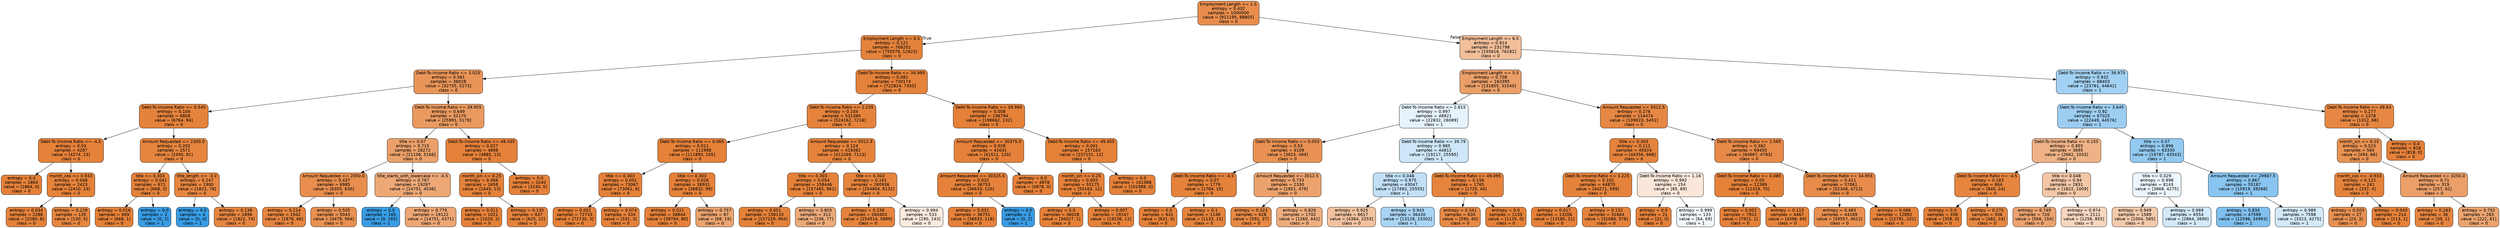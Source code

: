 digraph Tree {
node [shape=box, style="filled, rounded", color="black", fontname="helvetica"] ;
edge [fontname="helvetica"] ;
0 [label="Employment Length <= 1.5\nentropy = 0.432\nsamples = 1000000\nvalue = [911195, 88805]\nclass = 0", fillcolor="#e88d4c"] ;
1 [label="Employment Length <= 0.5\nentropy = 0.121\nsamples = 768202\nvalue = [755579, 12623]\nclass = 0", fillcolor="#e5833c"] ;
0 -> 1 [labeldistance=2.5, labelangle=45, headlabel="True"] ;
2 [label="Debt-To-Income Ratio <= 3.025\nentropy = 0.581\nsamples = 38028\nvalue = [32755, 5273]\nclass = 0", fillcolor="#e99559"] ;
1 -> 2 ;
3 [label="Debt-To-Income Ratio <= 0.545\nentropy = 0.104\nsamples = 6858\nvalue = [6764, 94]\nclass = 0", fillcolor="#e5833c"] ;
2 -> 3 ;
4 [label="Debt-To-Income Ratio <= -4.5\nentropy = 0.03\nsamples = 4287\nvalue = [4274, 13]\nclass = 0", fillcolor="#e5813a"] ;
3 -> 4 ;
5 [label="entropy = 0.0\nsamples = 1864\nvalue = [1864, 0]\nclass = 0", fillcolor="#e58139"] ;
4 -> 5 ;
6 [label="month_cos <= 0.933\nentropy = 0.048\nsamples = 2423\nvalue = [2410, 13]\nclass = 0", fillcolor="#e5823a"] ;
4 -> 6 ;
7 [label="entropy = 0.034\nsamples = 2288\nvalue = [2280, 8]\nclass = 0", fillcolor="#e5813a"] ;
6 -> 7 ;
8 [label="entropy = 0.229\nsamples = 135\nvalue = [130, 5]\nclass = 0", fillcolor="#e68641"] ;
6 -> 8 ;
9 [label="Amount Requested <= 2300.0\nentropy = 0.202\nsamples = 2571\nvalue = [2490, 81]\nclass = 0", fillcolor="#e6853f"] ;
3 -> 9 ;
10 [label="title <= 0.303\nentropy = 0.041\nsamples = 671\nvalue = [668, 3]\nclass = 0", fillcolor="#e5823a"] ;
9 -> 10 ;
11 [label="entropy = 0.016\nsamples = 669\nvalue = [668, 1]\nclass = 0", fillcolor="#e58139"] ;
10 -> 11 ;
12 [label="entropy = 0.0\nsamples = 2\nvalue = [0, 2]\nclass = 1", fillcolor="#399de5"] ;
10 -> 12 ;
13 [label="title_length <= -3.0\nentropy = 0.247\nsamples = 1900\nvalue = [1822, 78]\nclass = 0", fillcolor="#e68641"] ;
9 -> 13 ;
14 [label="entropy = 0.0\nsamples = 4\nvalue = [0, 4]\nclass = 1", fillcolor="#399de5"] ;
13 -> 14 ;
15 [label="entropy = 0.238\nsamples = 1896\nvalue = [1822, 74]\nclass = 0", fillcolor="#e68641"] ;
13 -> 15 ;
16 [label="Debt-To-Income Ratio <= 39.955\nentropy = 0.649\nsamples = 31170\nvalue = [25991, 5179]\nclass = 0", fillcolor="#ea9a60"] ;
2 -> 16 ;
17 [label="title <= 0.07\nentropy = 0.715\nsamples = 26272\nvalue = [21106, 5166]\nclass = 0", fillcolor="#eba069"] ;
16 -> 17 ;
18 [label="Amount Requested <= 2050.0\nentropy = 0.437\nsamples = 6985\nvalue = [6355, 630]\nclass = 0", fillcolor="#e88d4d"] ;
17 -> 18 ;
19 [label="entropy = 0.214\nsamples = 1942\nvalue = [1876, 66]\nclass = 0", fillcolor="#e68540"] ;
18 -> 19 ;
20 [label="entropy = 0.505\nsamples = 5043\nvalue = [4479, 564]\nclass = 0", fillcolor="#e89152"] ;
18 -> 20 ;
21 [label="title_starts_with_lowercase <= -4.5\nentropy = 0.787\nsamples = 19287\nvalue = [14751, 4536]\nclass = 0", fillcolor="#eda876"] ;
17 -> 21 ;
22 [label="entropy = 0.0\nsamples = 165\nvalue = [0, 165]\nclass = 1", fillcolor="#399de5"] ;
21 -> 22 ;
23 [label="entropy = 0.776\nsamples = 19122\nvalue = [14751, 4371]\nclass = 0", fillcolor="#eda674"] ;
21 -> 23 ;
24 [label="Debt-To-Income Ratio <= 48.435\nentropy = 0.027\nsamples = 4898\nvalue = [4885, 13]\nclass = 0", fillcolor="#e5813a"] ;
16 -> 24 ;
25 [label="month_sin <= 0.25\nentropy = 0.066\nsamples = 1658\nvalue = [1645, 13]\nclass = 0", fillcolor="#e5823b"] ;
24 -> 25 ;
26 [label="entropy = 0.011\nsamples = 1021\nvalue = [1020, 1]\nclass = 0", fillcolor="#e58139"] ;
25 -> 26 ;
27 [label="entropy = 0.135\nsamples = 637\nvalue = [625, 12]\nclass = 0", fillcolor="#e5833d"] ;
25 -> 27 ;
28 [label="entropy = 0.0\nsamples = 3240\nvalue = [3240, 0]\nclass = 0", fillcolor="#e58139"] ;
24 -> 28 ;
29 [label="Debt-To-Income Ratio <= 34.995\nentropy = 0.081\nsamples = 730174\nvalue = [722824, 7350]\nclass = 0", fillcolor="#e5823b"] ;
1 -> 29 ;
30 [label="Debt-To-Income Ratio <= 2.235\nentropy = 0.104\nsamples = 531380\nvalue = [524162, 7218]\nclass = 0", fillcolor="#e5833c"] ;
29 -> 30 ;
31 [label="Debt-To-Income Ratio <= 0.065\nentropy = 0.011\nsamples = 111998\nvalue = [111893, 105]\nclass = 0", fillcolor="#e58139"] ;
30 -> 31 ;
32 [label="title <= 0.303\nentropy = 0.001\nsamples = 73067\nvalue = [73061, 6]\nclass = 0", fillcolor="#e58139"] ;
31 -> 32 ;
33 [label="entropy = 0.001\nsamples = 72733\nvalue = [72730, 3]\nclass = 0", fillcolor="#e58139"] ;
32 -> 33 ;
34 [label="entropy = 0.074\nsamples = 334\nvalue = [331, 3]\nclass = 0", fillcolor="#e5823b"] ;
32 -> 34 ;
35 [label="title <= 0.303\nentropy = 0.026\nsamples = 38931\nvalue = [38832, 99]\nclass = 0", fillcolor="#e5813a"] ;
31 -> 35 ;
36 [label="entropy = 0.021\nsamples = 38844\nvalue = [38764, 80]\nclass = 0", fillcolor="#e58139"] ;
35 -> 36 ;
37 [label="entropy = 0.757\nsamples = 87\nvalue = [68, 19]\nclass = 0", fillcolor="#eca470"] ;
35 -> 37 ;
38 [label="Amount Requested <= 5012.5\nentropy = 0.124\nsamples = 419382\nvalue = [412269, 7113]\nclass = 0", fillcolor="#e5833c"] ;
30 -> 38 ;
39 [label="title <= 0.303\nentropy = 0.054\nsamples = 158446\nvalue = [157465, 981]\nclass = 0", fillcolor="#e5823a"] ;
38 -> 39 ;
40 [label="entropy = 0.051\nsamples = 158133\nvalue = [157229, 904]\nclass = 0", fillcolor="#e5823a"] ;
39 -> 40 ;
41 [label="entropy = 0.805\nsamples = 313\nvalue = [236, 77]\nclass = 0", fillcolor="#edaa7a"] ;
39 -> 41 ;
42 [label="title <= 0.303\nentropy = 0.161\nsamples = 260936\nvalue = [254804, 6132]\nclass = 0", fillcolor="#e6843e"] ;
38 -> 42 ;
43 [label="entropy = 0.156\nsamples = 260403\nvalue = [254514, 5889]\nclass = 0", fillcolor="#e6843e"] ;
42 -> 43 ;
44 [label="entropy = 0.994\nsamples = 533\nvalue = [290, 243]\nclass = 0", fillcolor="#fbebdf"] ;
42 -> 44 ;
45 [label="Debt-To-Income Ratio <= 39.965\nentropy = 0.008\nsamples = 198794\nvalue = [198662, 132]\nclass = 0", fillcolor="#e58139"] ;
29 -> 45 ;
46 [label="Amount Requested <= 30375.0\nentropy = 0.028\nsamples = 41631\nvalue = [41511, 120]\nclass = 0", fillcolor="#e5813a"] ;
45 -> 46 ;
47 [label="Amount Requested <= 30325.0\nentropy = 0.032\nsamples = 36753\nvalue = [36633, 120]\nclass = 0", fillcolor="#e5813a"] ;
46 -> 47 ;
48 [label="entropy = 0.031\nsamples = 36751\nvalue = [36633, 118]\nclass = 0", fillcolor="#e5813a"] ;
47 -> 48 ;
49 [label="entropy = 0.0\nsamples = 2\nvalue = [0, 2]\nclass = 1", fillcolor="#399de5"] ;
47 -> 49 ;
50 [label="entropy = 0.0\nsamples = 4878\nvalue = [4878, 0]\nclass = 0", fillcolor="#e58139"] ;
46 -> 50 ;
51 [label="Debt-To-Income Ratio <= 49.455\nentropy = 0.001\nsamples = 157163\nvalue = [157151, 12]\nclass = 0", fillcolor="#e58139"] ;
45 -> 51 ;
52 [label="month_sin <= 0.25\nentropy = 0.003\nsamples = 55175\nvalue = [55163, 12]\nclass = 0", fillcolor="#e58139"] ;
51 -> 52 ;
53 [label="entropy = 0.0\nsamples = 36028\nvalue = [36027, 1]\nclass = 0", fillcolor="#e58139"] ;
52 -> 53 ;
54 [label="entropy = 0.007\nsamples = 19147\nvalue = [19136, 11]\nclass = 0", fillcolor="#e58139"] ;
52 -> 54 ;
55 [label="entropy = 0.0\nsamples = 101988\nvalue = [101988, 0]\nclass = 0", fillcolor="#e58139"] ;
51 -> 55 ;
56 [label="Employment Length <= 6.5\nentropy = 0.914\nsamples = 231798\nvalue = [155616, 76182]\nclass = 0", fillcolor="#f2bf9a"] ;
0 -> 56 [labeldistance=2.5, labelangle=-45, headlabel="False"] ;
57 [label="Employment Length <= 5.5\nentropy = 0.708\nsamples = 163395\nvalue = [131855, 31540]\nclass = 0", fillcolor="#eb9f68"] ;
56 -> 57 ;
58 [label="Debt-To-Income Ratio <= 2.815\nentropy = 0.997\nsamples = 48921\nvalue = [22832, 26089]\nclass = 1", fillcolor="#e6f3fc"] ;
57 -> 58 ;
59 [label="Debt-To-Income Ratio <= 0.055\nentropy = 0.53\nsamples = 4109\nvalue = [3615, 494]\nclass = 0", fillcolor="#e99254"] ;
58 -> 59 ;
60 [label="Debt-To-Income Ratio <= -4.5\nentropy = 0.07\nsamples = 1779\nvalue = [1764, 15]\nclass = 0", fillcolor="#e5823b"] ;
59 -> 60 ;
61 [label="entropy = 0.0\nsamples = 631\nvalue = [631, 0]\nclass = 0", fillcolor="#e58139"] ;
60 -> 61 ;
62 [label="entropy = 0.1\nsamples = 1148\nvalue = [1133, 15]\nclass = 0", fillcolor="#e5833c"] ;
60 -> 62 ;
63 [label="Amount Requested <= 3012.5\nentropy = 0.733\nsamples = 2330\nvalue = [1851, 479]\nclass = 0", fillcolor="#eca26c"] ;
59 -> 63 ;
64 [label="entropy = 0.323\nsamples = 628\nvalue = [591, 37]\nclass = 0", fillcolor="#e78945"] ;
63 -> 64 ;
65 [label="entropy = 0.826\nsamples = 1702\nvalue = [1260, 442]\nclass = 0", fillcolor="#eead7e"] ;
63 -> 65 ;
66 [label="Debt-To-Income Ratio <= 39.79\nentropy = 0.985\nsamples = 44812\nvalue = [19217, 25595]\nclass = 1", fillcolor="#cee7f9"] ;
58 -> 66 ;
67 [label="title <= 0.048\nentropy = 0.975\nsamples = 43047\nvalue = [17492, 25555]\nclass = 1", fillcolor="#c1e0f7"] ;
66 -> 67 ;
68 [label="entropy = 0.925\nsamples = 6617\nvalue = [4364, 2253]\nclass = 0", fillcolor="#f2c29f"] ;
67 -> 68 ;
69 [label="entropy = 0.943\nsamples = 36430\nvalue = [13128, 23302]\nclass = 1", fillcolor="#a9d4f4"] ;
67 -> 69 ;
70 [label="Debt-To-Income Ratio <= 49.095\nentropy = 0.156\nsamples = 1765\nvalue = [1725, 40]\nclass = 0", fillcolor="#e6843e"] ;
66 -> 70 ;
71 [label="entropy = 0.341\nsamples = 630\nvalue = [590, 40]\nclass = 0", fillcolor="#e78a46"] ;
70 -> 71 ;
72 [label="entropy = 0.0\nsamples = 1135\nvalue = [1135, 0]\nclass = 0", fillcolor="#e58139"] ;
70 -> 72 ;
73 [label="Amount Requested <= 5012.5\nentropy = 0.276\nsamples = 114474\nvalue = [109023, 5451]\nclass = 0", fillcolor="#e68743"] ;
57 -> 73 ;
74 [label="title <= 0.303\nentropy = 0.111\nsamples = 45024\nvalue = [44356, 668]\nclass = 0", fillcolor="#e5833c"] ;
73 -> 74 ;
75 [label="Debt-To-Income Ratio <= 3.225\nentropy = 0.102\nsamples = 44870\nvalue = [44271, 599]\nclass = 0", fillcolor="#e5833c"] ;
74 -> 75 ;
76 [label="entropy = 0.017\nsamples = 13206\nvalue = [13185, 21]\nclass = 0", fillcolor="#e58139"] ;
75 -> 76 ;
77 [label="entropy = 0.132\nsamples = 31664\nvalue = [31086, 578]\nclass = 0", fillcolor="#e5833d"] ;
75 -> 77 ;
78 [label="Debt-To-Income Ratio <= 1.16\nentropy = 0.992\nsamples = 154\nvalue = [85, 69]\nclass = 0", fillcolor="#fae7da"] ;
74 -> 78 ;
79 [label="entropy = 0.0\nsamples = 21\nvalue = [21, 0]\nclass = 0", fillcolor="#e58139"] ;
78 -> 79 ;
80 [label="entropy = 0.999\nsamples = 133\nvalue = [64, 69]\nclass = 1", fillcolor="#f1f8fd"] ;
78 -> 80 ;
81 [label="Debt-To-Income Ratio <= 2.565\nentropy = 0.362\nsamples = 69450\nvalue = [64667, 4783]\nclass = 0", fillcolor="#e78a48"] ;
73 -> 81 ;
82 [label="Debt-To-Income Ratio <= 0.085\nentropy = 0.05\nsamples = 12389\nvalue = [12319, 70]\nclass = 0", fillcolor="#e5823a"] ;
81 -> 82 ;
83 [label="entropy = 0.002\nsamples = 7922\nvalue = [7921, 1]\nclass = 0", fillcolor="#e58139"] ;
82 -> 83 ;
84 [label="entropy = 0.115\nsamples = 4467\nvalue = [4398, 69]\nclass = 0", fillcolor="#e5833c"] ;
82 -> 84 ;
85 [label="Debt-To-Income Ratio <= 34.955\nentropy = 0.411\nsamples = 57061\nvalue = [52348, 4713]\nclass = 0", fillcolor="#e78c4b"] ;
81 -> 85 ;
86 [label="entropy = 0.483\nsamples = 44169\nvalue = [39557, 4612]\nclass = 0", fillcolor="#e89050"] ;
85 -> 86 ;
87 [label="entropy = 0.066\nsamples = 12892\nvalue = [12791, 101]\nclass = 0", fillcolor="#e5823b"] ;
85 -> 87 ;
88 [label="Debt-To-Income Ratio <= 39.975\nentropy = 0.932\nsamples = 68403\nvalue = [23761, 44642]\nclass = 1", fillcolor="#a2d1f3"] ;
56 -> 88 ;
89 [label="Debt-To-Income Ratio <= 3.645\nentropy = 0.92\nsamples = 67025\nvalue = [22449, 44576]\nclass = 1", fillcolor="#9dcef2"] ;
88 -> 89 ;
90 [label="Debt-To-Income Ratio <= 0.155\nentropy = 0.855\nsamples = 3695\nvalue = [2662, 1033]\nclass = 0", fillcolor="#efb286"] ;
89 -> 90 ;
91 [label="Debt-To-Income Ratio <= -4.5\nentropy = 0.183\nsamples = 864\nvalue = [840, 24]\nclass = 0", fillcolor="#e6853f"] ;
90 -> 91 ;
92 [label="entropy = 0.0\nsamples = 358\nvalue = [358, 0]\nclass = 0", fillcolor="#e58139"] ;
91 -> 92 ;
93 [label="entropy = 0.275\nsamples = 506\nvalue = [482, 24]\nclass = 0", fillcolor="#e68743"] ;
91 -> 93 ;
94 [label="title <= 0.048\nentropy = 0.94\nsamples = 2831\nvalue = [1822, 1009]\nclass = 0", fillcolor="#f3c7a7"] ;
90 -> 94 ;
95 [label="entropy = 0.749\nsamples = 720\nvalue = [566, 154]\nclass = 0", fillcolor="#eca36f"] ;
94 -> 95 ;
96 [label="entropy = 0.974\nsamples = 2111\nvalue = [1256, 855]\nclass = 0", fillcolor="#f7d7c0"] ;
94 -> 96 ;
97 [label="title <= 0.07\nentropy = 0.896\nsamples = 63330\nvalue = [19787, 43543]\nclass = 1", fillcolor="#93caf1"] ;
89 -> 97 ;
98 [label="title <= 0.029\nentropy = 0.998\nsamples = 8143\nvalue = [3868, 4275]\nclass = 1", fillcolor="#ecf6fd"] ;
97 -> 98 ;
99 [label="entropy = 0.949\nsamples = 1589\nvalue = [1004, 585]\nclass = 0", fillcolor="#f4caac"] ;
98 -> 99 ;
100 [label="entropy = 0.989\nsamples = 6554\nvalue = [2864, 3690]\nclass = 1", fillcolor="#d3e9f9"] ;
98 -> 100 ;
101 [label="Amount Requested <= 29987.5\nentropy = 0.867\nsamples = 55187\nvalue = [15919, 39268]\nclass = 1", fillcolor="#89c5f0"] ;
97 -> 101 ;
102 [label="entropy = 0.834\nsamples = 47589\nvalue = [12596, 34993]\nclass = 1", fillcolor="#80c0ee"] ;
101 -> 102 ;
103 [label="entropy = 0.989\nsamples = 7598\nvalue = [3323, 4275]\nclass = 1", fillcolor="#d3e9f9"] ;
101 -> 103 ;
104 [label="Debt-To-Income Ratio <= 49.63\nentropy = 0.277\nsamples = 1378\nvalue = [1312, 66]\nclass = 0", fillcolor="#e68743"] ;
88 -> 104 ;
105 [label="month_sin <= 0.25\nentropy = 0.523\nsamples = 560\nvalue = [494, 66]\nclass = 0", fillcolor="#e89253"] ;
104 -> 105 ;
106 [label="month_cos <= -0.933\nentropy = 0.122\nsamples = 241\nvalue = [237, 4]\nclass = 0", fillcolor="#e5833c"] ;
105 -> 106 ;
107 [label="entropy = 0.503\nsamples = 27\nvalue = [24, 3]\nclass = 0", fillcolor="#e89152"] ;
106 -> 107 ;
108 [label="entropy = 0.043\nsamples = 214\nvalue = [213, 1]\nclass = 0", fillcolor="#e5823a"] ;
106 -> 108 ;
109 [label="Amount Requested <= 3250.0\nentropy = 0.71\nsamples = 319\nvalue = [257, 62]\nclass = 0", fillcolor="#eb9f69"] ;
105 -> 109 ;
110 [label="entropy = 0.183\nsamples = 36\nvalue = [35, 1]\nclass = 0", fillcolor="#e6853f"] ;
109 -> 110 ;
111 [label="entropy = 0.752\nsamples = 283\nvalue = [222, 61]\nclass = 0", fillcolor="#eca46f"] ;
109 -> 111 ;
112 [label="entropy = 0.0\nsamples = 818\nvalue = [818, 0]\nclass = 0", fillcolor="#e58139"] ;
104 -> 112 ;
}